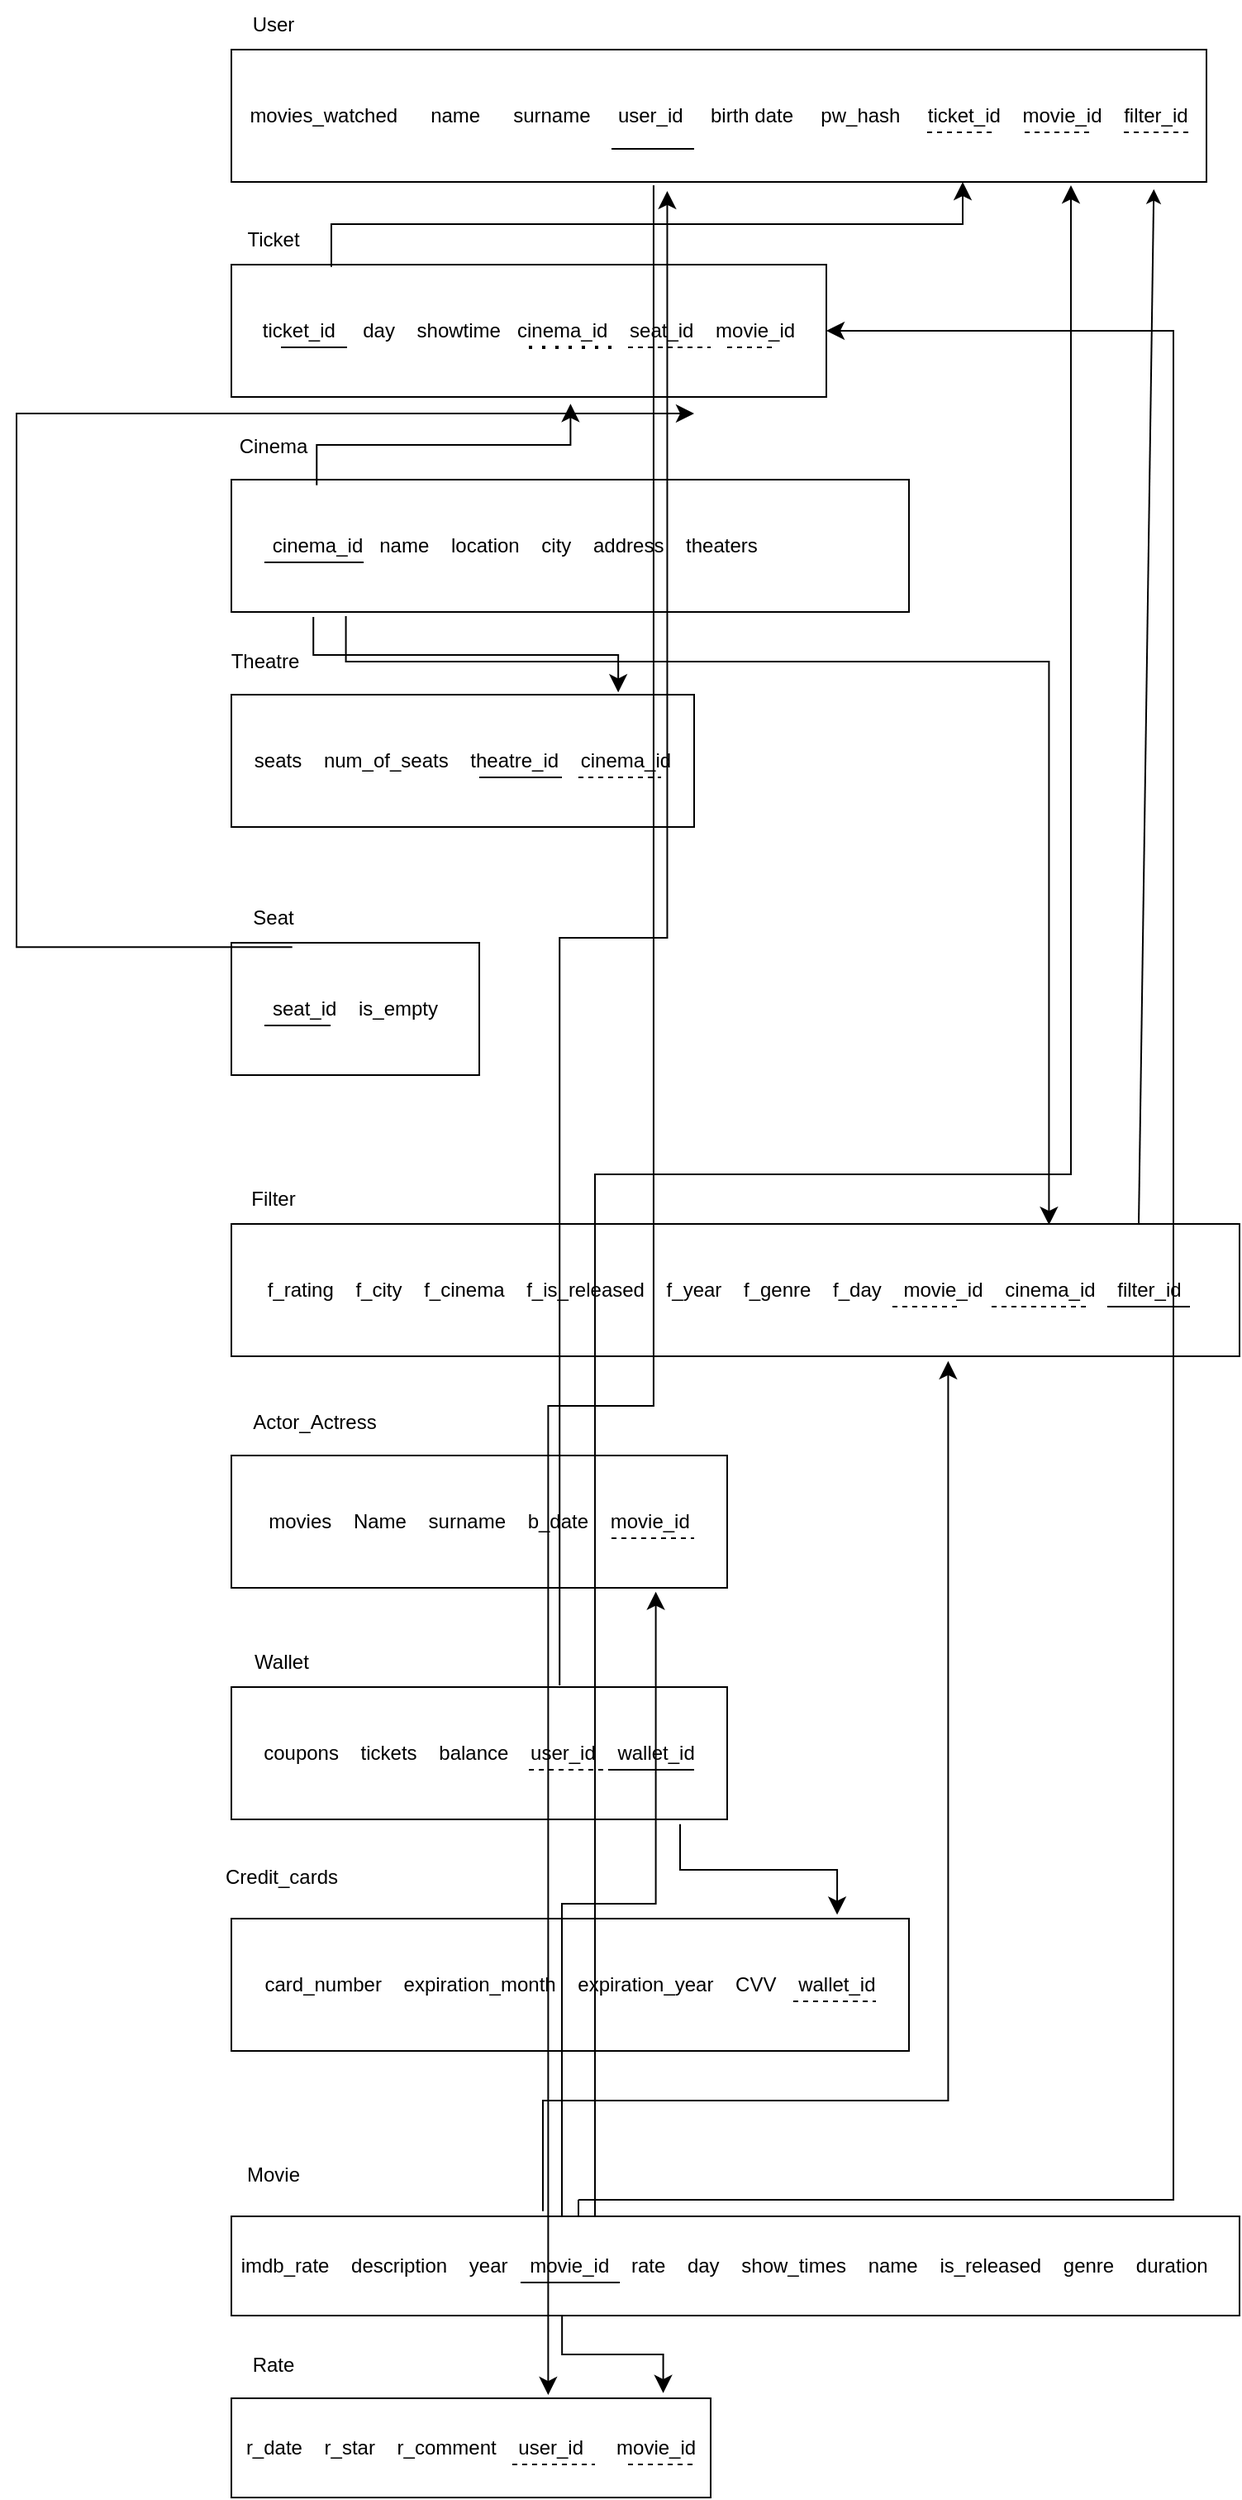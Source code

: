 <mxfile>
    <diagram id="6U7p5b831gvrruODpkpN" name="Page-1">
        <mxGraphModel dx="3315" dy="788" grid="1" gridSize="10" guides="1" tooltips="1" connect="1" arrows="1" fold="1" page="1" pageScale="1" pageWidth="850" pageHeight="1100" math="0" shadow="0">
            <root>
                <mxCell id="0"/>
                <mxCell id="1" parent="0"/>
                <mxCell id="2" value="movies_watched&amp;nbsp; &amp;nbsp; &amp;nbsp; name&amp;nbsp; &amp;nbsp; &amp;nbsp; surname&amp;nbsp; &amp;nbsp; &amp;nbsp;user_id&amp;nbsp; &amp;nbsp; &amp;nbsp;birth date&amp;nbsp; &amp;nbsp; &amp;nbsp;pw_hash&amp;nbsp; &amp;nbsp; &amp;nbsp;ticket_id&amp;nbsp; &amp;nbsp; movie_id&amp;nbsp; &amp;nbsp; filter_id" style="rounded=0;whiteSpace=wrap;html=1;" vertex="1" parent="1">
                    <mxGeometry x="130" y="70" width="590" height="80" as="geometry"/>
                </mxCell>
                <mxCell id="4" value="ticket_id&amp;nbsp; &amp;nbsp; &amp;nbsp;day&amp;nbsp; &amp;nbsp; showtime&amp;nbsp; &amp;nbsp;cinema_id&amp;nbsp; &amp;nbsp; seat_id&amp;nbsp; &amp;nbsp; movie_id" style="rounded=0;whiteSpace=wrap;html=1;" vertex="1" parent="1">
                    <mxGeometry x="130" y="200" width="360" height="80" as="geometry"/>
                </mxCell>
                <mxCell id="5" value="cinema_id&amp;nbsp; &amp;nbsp;name&amp;nbsp; &amp;nbsp; location&amp;nbsp; &amp;nbsp; city&amp;nbsp; &amp;nbsp; address&amp;nbsp; &amp;nbsp; theaters&amp;nbsp; &amp;nbsp; &amp;nbsp; &amp;nbsp; &amp;nbsp; &amp;nbsp; &amp;nbsp; &amp;nbsp; &amp;nbsp; &amp;nbsp;&amp;nbsp;" style="rounded=0;whiteSpace=wrap;html=1;" vertex="1" parent="1">
                    <mxGeometry x="130" y="330" width="410" height="80" as="geometry"/>
                </mxCell>
                <mxCell id="6" value="seats&amp;nbsp; &amp;nbsp; num_of_seats&amp;nbsp; &amp;nbsp; theatre_id&amp;nbsp; &amp;nbsp; cinema_id" style="rounded=0;whiteSpace=wrap;html=1;" vertex="1" parent="1">
                    <mxGeometry x="130" y="460" width="280" height="80" as="geometry"/>
                </mxCell>
                <mxCell id="7" value="seat_id&amp;nbsp; &amp;nbsp; is_empty" style="rounded=0;whiteSpace=wrap;html=1;" vertex="1" parent="1">
                    <mxGeometry x="130" y="610" width="150" height="80" as="geometry"/>
                </mxCell>
                <mxCell id="8" value="f_rating&amp;nbsp; &amp;nbsp; f_city&amp;nbsp; &amp;nbsp; f_cinema&amp;nbsp; &amp;nbsp; f_is_released&amp;nbsp; &amp;nbsp; f_year&amp;nbsp; &amp;nbsp; f_genre&amp;nbsp; &amp;nbsp; f_day&amp;nbsp; &amp;nbsp; movie_id&amp;nbsp; &amp;nbsp; cinema_id&amp;nbsp; &amp;nbsp; filter_id&amp;nbsp; &amp;nbsp;&amp;nbsp;" style="rounded=0;whiteSpace=wrap;html=1;" vertex="1" parent="1">
                    <mxGeometry x="130" y="780" width="610" height="80" as="geometry"/>
                </mxCell>
                <mxCell id="9" value="movies&amp;nbsp; &amp;nbsp; Name&amp;nbsp; &amp;nbsp; surname&amp;nbsp; &amp;nbsp; b_date&amp;nbsp; &amp;nbsp; movie_id" style="rounded=0;whiteSpace=wrap;html=1;" vertex="1" parent="1">
                    <mxGeometry x="130" y="920" width="300" height="80" as="geometry"/>
                </mxCell>
                <mxCell id="10" value="coupons&amp;nbsp; &amp;nbsp; tickets&amp;nbsp; &amp;nbsp; balance&amp;nbsp; &amp;nbsp; user_id&amp;nbsp; &amp;nbsp; wallet_id" style="rounded=0;whiteSpace=wrap;html=1;" vertex="1" parent="1">
                    <mxGeometry x="130" y="1060" width="300" height="80" as="geometry"/>
                </mxCell>
                <mxCell id="11" value="card_number&amp;nbsp; &amp;nbsp; expiration_month&amp;nbsp; &amp;nbsp; expiration_year&amp;nbsp; &amp;nbsp; CVV&amp;nbsp; &amp;nbsp; wallet_id" style="rounded=0;whiteSpace=wrap;html=1;" vertex="1" parent="1">
                    <mxGeometry x="130" y="1200" width="410" height="80" as="geometry"/>
                </mxCell>
                <mxCell id="12" value="User" style="text;html=1;align=center;verticalAlign=middle;resizable=0;points=[];autosize=1;strokeColor=none;fillColor=none;" vertex="1" parent="1">
                    <mxGeometry x="130" y="40" width="50" height="30" as="geometry"/>
                </mxCell>
                <mxCell id="13" value="Ticket" style="text;html=1;align=center;verticalAlign=middle;resizable=0;points=[];autosize=1;strokeColor=none;fillColor=none;" vertex="1" parent="1">
                    <mxGeometry x="125" y="170" width="60" height="30" as="geometry"/>
                </mxCell>
                <mxCell id="14" value="Cinema" style="text;html=1;align=center;verticalAlign=middle;resizable=0;points=[];autosize=1;strokeColor=none;fillColor=none;" vertex="1" parent="1">
                    <mxGeometry x="125" y="295" width="60" height="30" as="geometry"/>
                </mxCell>
                <mxCell id="15" value="Theatre" style="text;html=1;align=center;verticalAlign=middle;resizable=0;points=[];autosize=1;strokeColor=none;fillColor=none;" vertex="1" parent="1">
                    <mxGeometry x="120" y="425" width="60" height="30" as="geometry"/>
                </mxCell>
                <mxCell id="16" value="Seat" style="text;html=1;align=center;verticalAlign=middle;resizable=0;points=[];autosize=1;strokeColor=none;fillColor=none;" vertex="1" parent="1">
                    <mxGeometry x="130" y="580" width="50" height="30" as="geometry"/>
                </mxCell>
                <mxCell id="17" value="Filter" style="text;html=1;align=center;verticalAlign=middle;resizable=0;points=[];autosize=1;strokeColor=none;fillColor=none;" vertex="1" parent="1">
                    <mxGeometry x="130" y="750" width="50" height="30" as="geometry"/>
                </mxCell>
                <mxCell id="18" value="Credit_cards" style="text;html=1;align=center;verticalAlign=middle;resizable=0;points=[];autosize=1;strokeColor=none;fillColor=none;" vertex="1" parent="1">
                    <mxGeometry x="115" y="1160" width="90" height="30" as="geometry"/>
                </mxCell>
                <mxCell id="19" value="Actor_Actress" style="text;html=1;align=center;verticalAlign=middle;resizable=0;points=[];autosize=1;strokeColor=none;fillColor=none;" vertex="1" parent="1">
                    <mxGeometry x="130" y="885" width="100" height="30" as="geometry"/>
                </mxCell>
                <mxCell id="20" value="Wallet" style="text;html=1;align=center;verticalAlign=middle;resizable=0;points=[];autosize=1;strokeColor=none;fillColor=none;" vertex="1" parent="1">
                    <mxGeometry x="130" y="1030" width="60" height="30" as="geometry"/>
                </mxCell>
                <mxCell id="21" value="imdb_rate&amp;nbsp; &amp;nbsp; description&amp;nbsp; &amp;nbsp; year&amp;nbsp; &amp;nbsp; movie_id&amp;nbsp; &amp;nbsp; rate&amp;nbsp; &amp;nbsp; day&amp;nbsp; &amp;nbsp; show_times&amp;nbsp; &amp;nbsp; name&amp;nbsp; &amp;nbsp; is_released&amp;nbsp; &amp;nbsp; genre&amp;nbsp; &amp;nbsp; duration&amp;nbsp; &amp;nbsp;&amp;nbsp;" style="rounded=0;whiteSpace=wrap;html=1;" vertex="1" parent="1">
                    <mxGeometry x="130" y="1380" width="610" height="60" as="geometry"/>
                </mxCell>
                <mxCell id="22" value="Movie" style="text;html=1;align=center;verticalAlign=middle;resizable=0;points=[];autosize=1;strokeColor=none;fillColor=none;" vertex="1" parent="1">
                    <mxGeometry x="125" y="1340" width="60" height="30" as="geometry"/>
                </mxCell>
                <mxCell id="23" value="r_date&amp;nbsp; &amp;nbsp; r_star&amp;nbsp; &amp;nbsp; r_comment&amp;nbsp; &amp;nbsp; user_id&amp;nbsp; &amp;nbsp; &amp;nbsp; movie_id" style="rounded=0;whiteSpace=wrap;html=1;" vertex="1" parent="1">
                    <mxGeometry x="130" y="1490" width="290" height="60" as="geometry"/>
                </mxCell>
                <mxCell id="24" value="Rate" style="text;html=1;align=center;verticalAlign=middle;resizable=0;points=[];autosize=1;strokeColor=none;fillColor=none;" vertex="1" parent="1">
                    <mxGeometry x="130" y="1455" width="50" height="30" as="geometry"/>
                </mxCell>
                <mxCell id="25" value="" style="endArrow=none;html=1;" edge="1" parent="1">
                    <mxGeometry width="50" height="50" relative="1" as="geometry">
                        <mxPoint x="360" y="130" as="sourcePoint"/>
                        <mxPoint x="410" y="130" as="targetPoint"/>
                    </mxGeometry>
                </mxCell>
                <mxCell id="26" value="" style="endArrow=none;dashed=1;html=1;" edge="1" parent="1">
                    <mxGeometry width="50" height="50" relative="1" as="geometry">
                        <mxPoint x="590" y="120" as="sourcePoint"/>
                        <mxPoint x="550" y="120" as="targetPoint"/>
                        <Array as="points"/>
                    </mxGeometry>
                </mxCell>
                <mxCell id="27" value="" style="endArrow=none;dashed=1;html=1;" edge="1" parent="1">
                    <mxGeometry width="50" height="50" relative="1" as="geometry">
                        <mxPoint x="610" y="120" as="sourcePoint"/>
                        <mxPoint x="650" y="120" as="targetPoint"/>
                    </mxGeometry>
                </mxCell>
                <mxCell id="28" value="" style="endArrow=none;dashed=1;html=1;" edge="1" parent="1">
                    <mxGeometry width="50" height="50" relative="1" as="geometry">
                        <mxPoint x="670" y="120" as="sourcePoint"/>
                        <mxPoint x="710" y="120" as="targetPoint"/>
                    </mxGeometry>
                </mxCell>
                <mxCell id="29" value="" style="endArrow=none;html=1;" edge="1" parent="1">
                    <mxGeometry width="50" height="50" relative="1" as="geometry">
                        <mxPoint x="160" y="250" as="sourcePoint"/>
                        <mxPoint x="200" y="250" as="targetPoint"/>
                    </mxGeometry>
                </mxCell>
                <mxCell id="30" value="" style="endArrow=none;dashed=1;html=1;dashPattern=1 3;strokeWidth=2;" edge="1" parent="1">
                    <mxGeometry width="50" height="50" relative="1" as="geometry">
                        <mxPoint x="310" y="250" as="sourcePoint"/>
                        <mxPoint x="360" y="250" as="targetPoint"/>
                    </mxGeometry>
                </mxCell>
                <mxCell id="32" value="" style="endArrow=none;html=1;" edge="1" parent="1">
                    <mxGeometry width="50" height="50" relative="1" as="geometry">
                        <mxPoint x="150" y="380" as="sourcePoint"/>
                        <mxPoint x="210" y="380" as="targetPoint"/>
                    </mxGeometry>
                </mxCell>
                <mxCell id="33" value="" style="endArrow=none;html=1;" edge="1" parent="1">
                    <mxGeometry width="50" height="50" relative="1" as="geometry">
                        <mxPoint x="280" y="510" as="sourcePoint"/>
                        <mxPoint x="330" y="510" as="targetPoint"/>
                    </mxGeometry>
                </mxCell>
                <mxCell id="36" value="" style="endArrow=none;html=1;" edge="1" parent="1">
                    <mxGeometry width="50" height="50" relative="1" as="geometry">
                        <mxPoint x="150" y="660" as="sourcePoint"/>
                        <mxPoint x="190" y="660" as="targetPoint"/>
                    </mxGeometry>
                </mxCell>
                <mxCell id="37" value="" style="endArrow=none;dashed=1;html=1;" edge="1" parent="1">
                    <mxGeometry width="50" height="50" relative="1" as="geometry">
                        <mxPoint x="530" y="830" as="sourcePoint"/>
                        <mxPoint x="570" y="830" as="targetPoint"/>
                    </mxGeometry>
                </mxCell>
                <mxCell id="38" value="" style="endArrow=none;dashed=1;html=1;" edge="1" parent="1">
                    <mxGeometry width="50" height="50" relative="1" as="geometry">
                        <mxPoint x="590" y="830" as="sourcePoint"/>
                        <mxPoint x="650" y="830" as="targetPoint"/>
                    </mxGeometry>
                </mxCell>
                <mxCell id="39" value="" style="endArrow=none;dashed=1;html=1;" edge="1" parent="1">
                    <mxGeometry width="50" height="50" relative="1" as="geometry">
                        <mxPoint x="360" y="970" as="sourcePoint"/>
                        <mxPoint x="410" y="970" as="targetPoint"/>
                    </mxGeometry>
                </mxCell>
                <mxCell id="40" value="" style="endArrow=none;html=1;" edge="1" parent="1">
                    <mxGeometry width="50" height="50" relative="1" as="geometry">
                        <mxPoint x="360" y="1110" as="sourcePoint"/>
                        <mxPoint x="410" y="1110" as="targetPoint"/>
                    </mxGeometry>
                </mxCell>
                <mxCell id="41" value="" style="endArrow=none;dashed=1;html=1;" edge="1" parent="1">
                    <mxGeometry width="50" height="50" relative="1" as="geometry">
                        <mxPoint x="310" y="1110" as="sourcePoint"/>
                        <mxPoint x="360" y="1110" as="targetPoint"/>
                    </mxGeometry>
                </mxCell>
                <mxCell id="42" value="" style="endArrow=none;dashed=1;html=1;" edge="1" parent="1">
                    <mxGeometry width="50" height="50" relative="1" as="geometry">
                        <mxPoint x="470" y="1250" as="sourcePoint"/>
                        <mxPoint x="520" y="1250" as="targetPoint"/>
                    </mxGeometry>
                </mxCell>
                <mxCell id="43" value="" style="endArrow=none;dashed=1;html=1;" edge="1" parent="1">
                    <mxGeometry width="50" height="50" relative="1" as="geometry">
                        <mxPoint x="300" y="1530" as="sourcePoint"/>
                        <mxPoint x="350" y="1530" as="targetPoint"/>
                    </mxGeometry>
                </mxCell>
                <mxCell id="44" value="" style="endArrow=none;dashed=1;html=1;" edge="1" parent="1">
                    <mxGeometry width="50" height="50" relative="1" as="geometry">
                        <mxPoint x="370" y="1530" as="sourcePoint"/>
                        <mxPoint x="410" y="1530" as="targetPoint"/>
                    </mxGeometry>
                </mxCell>
                <mxCell id="46" value="" style="endArrow=none;html=1;" edge="1" parent="1">
                    <mxGeometry width="50" height="50" relative="1" as="geometry">
                        <mxPoint x="305" y="1420" as="sourcePoint"/>
                        <mxPoint x="365" y="1420" as="targetPoint"/>
                    </mxGeometry>
                </mxCell>
                <mxCell id="50" value="" style="edgeStyle=elbowEdgeStyle;elbow=vertical;endArrow=classic;html=1;curved=0;rounded=0;endSize=8;startSize=8;exitX=0.168;exitY=0.017;exitDx=0;exitDy=0;exitPerimeter=0;entryX=0.75;entryY=1;entryDx=0;entryDy=0;" edge="1" parent="1" source="4" target="2">
                    <mxGeometry width="50" height="50" relative="1" as="geometry">
                        <mxPoint x="510" y="230" as="sourcePoint"/>
                        <mxPoint x="560" y="180" as="targetPoint"/>
                    </mxGeometry>
                </mxCell>
                <mxCell id="51" value="" style="edgeStyle=elbowEdgeStyle;elbow=vertical;endArrow=classic;html=1;curved=0;rounded=0;endSize=8;startSize=8;exitX=0.944;exitY=1.278;exitDx=0;exitDy=0;exitPerimeter=0;entryX=0.57;entryY=1.052;entryDx=0;entryDy=0;entryPerimeter=0;" edge="1" parent="1" source="14" target="4">
                    <mxGeometry width="50" height="50" relative="1" as="geometry">
                        <mxPoint x="430" y="310" as="sourcePoint"/>
                        <mxPoint x="480" y="260" as="targetPoint"/>
                    </mxGeometry>
                </mxCell>
                <mxCell id="54" value="" style="endArrow=none;dashed=1;html=1;" edge="1" parent="1">
                    <mxGeometry width="50" height="50" relative="1" as="geometry">
                        <mxPoint x="370" y="250" as="sourcePoint"/>
                        <mxPoint x="420" y="250" as="targetPoint"/>
                    </mxGeometry>
                </mxCell>
                <mxCell id="55" value="" style="endArrow=none;dashed=1;html=1;" edge="1" parent="1">
                    <mxGeometry width="50" height="50" relative="1" as="geometry">
                        <mxPoint x="430" y="250" as="sourcePoint"/>
                        <mxPoint x="460" y="250" as="targetPoint"/>
                    </mxGeometry>
                </mxCell>
                <mxCell id="56" value="" style="endArrow=none;dashed=1;html=1;" edge="1" parent="1">
                    <mxGeometry width="50" height="50" relative="1" as="geometry">
                        <mxPoint x="340" y="510" as="sourcePoint"/>
                        <mxPoint x="390" y="510" as="targetPoint"/>
                    </mxGeometry>
                </mxCell>
                <mxCell id="57" value="" style="edgeStyle=elbowEdgeStyle;elbow=vertical;endArrow=classic;html=1;curved=0;rounded=0;endSize=8;startSize=8;exitX=0.121;exitY=1.037;exitDx=0;exitDy=0;exitPerimeter=0;entryX=0.836;entryY=-0.017;entryDx=0;entryDy=0;entryPerimeter=0;" edge="1" parent="1" source="5" target="6">
                    <mxGeometry width="50" height="50" relative="1" as="geometry">
                        <mxPoint x="330" y="440" as="sourcePoint"/>
                        <mxPoint x="380" y="390" as="targetPoint"/>
                    </mxGeometry>
                </mxCell>
                <mxCell id="58" value="" style="edgeStyle=elbowEdgeStyle;elbow=horizontal;endArrow=classic;html=1;curved=0;rounded=0;endSize=8;startSize=8;exitX=0.737;exitY=1.086;exitDx=0;exitDy=0;exitPerimeter=0;" edge="1" parent="1" source="16">
                    <mxGeometry width="50" height="50" relative="1" as="geometry">
                        <mxPoint x="180" y="600" as="sourcePoint"/>
                        <mxPoint x="410" y="290" as="targetPoint"/>
                        <Array as="points">
                            <mxPoint y="280"/>
                            <mxPoint y="460"/>
                        </Array>
                    </mxGeometry>
                </mxCell>
                <mxCell id="59" value="" style="edgeStyle=elbowEdgeStyle;elbow=horizontal;endArrow=classic;html=1;curved=0;rounded=0;endSize=8;startSize=8;entryX=1;entryY=0.5;entryDx=0;entryDy=0;" edge="1" parent="1" target="4">
                    <mxGeometry width="50" height="50" relative="1" as="geometry">
                        <mxPoint x="340" y="1370" as="sourcePoint"/>
                        <mxPoint x="600" y="540" as="targetPoint"/>
                        <Array as="points">
                            <mxPoint x="700" y="1360"/>
                            <mxPoint x="700" y="510"/>
                            <mxPoint x="630" y="1340"/>
                            <mxPoint x="630" y="1340"/>
                            <mxPoint x="690" y="1190"/>
                        </Array>
                    </mxGeometry>
                </mxCell>
                <mxCell id="60" value="" style="edgeStyle=elbowEdgeStyle;elbow=vertical;endArrow=classic;html=1;curved=0;rounded=0;endSize=8;startSize=8;exitX=0.309;exitY=-0.053;exitDx=0;exitDy=0;exitPerimeter=0;entryX=0.711;entryY=1.036;entryDx=0;entryDy=0;entryPerimeter=0;" edge="1" parent="1" source="21" target="8">
                    <mxGeometry width="50" height="50" relative="1" as="geometry">
                        <mxPoint x="360" y="1370" as="sourcePoint"/>
                        <mxPoint x="540" y="940" as="targetPoint"/>
                        <Array as="points">
                            <mxPoint x="490" y="1310"/>
                            <mxPoint x="480" y="1280"/>
                        </Array>
                    </mxGeometry>
                </mxCell>
                <mxCell id="61" value="" style="edgeStyle=elbowEdgeStyle;elbow=vertical;endArrow=classic;html=1;curved=0;rounded=0;endSize=8;startSize=8;exitX=0.169;exitY=1.032;exitDx=0;exitDy=0;exitPerimeter=0;entryX=0.811;entryY=0.007;entryDx=0;entryDy=0;entryPerimeter=0;" edge="1" parent="1" source="5" target="8">
                    <mxGeometry width="50" height="50" relative="1" as="geometry">
                        <mxPoint x="490" y="620" as="sourcePoint"/>
                        <mxPoint x="540" y="570" as="targetPoint"/>
                        <Array as="points">
                            <mxPoint x="490" y="440"/>
                            <mxPoint x="480" y="450"/>
                        </Array>
                    </mxGeometry>
                </mxCell>
                <mxCell id="62" value="" style="edgeStyle=elbowEdgeStyle;elbow=vertical;endArrow=classic;html=1;curved=0;rounded=0;endSize=8;startSize=8;entryX=0.856;entryY=1.029;entryDx=0;entryDy=0;entryPerimeter=0;" edge="1" parent="1" target="9">
                    <mxGeometry width="50" height="50" relative="1" as="geometry">
                        <mxPoint x="330" y="1380" as="sourcePoint"/>
                        <mxPoint x="600" y="1080" as="targetPoint"/>
                    </mxGeometry>
                </mxCell>
                <mxCell id="64" value="" style="edgeStyle=elbowEdgeStyle;elbow=vertical;endArrow=classic;html=1;curved=0;rounded=0;endSize=8;startSize=8;exitX=0.328;exitY=1;exitDx=0;exitDy=0;exitPerimeter=0;entryX=0.901;entryY=-0.052;entryDx=0;entryDy=0;entryPerimeter=0;" edge="1" parent="1" source="21" target="23">
                    <mxGeometry width="50" height="50" relative="1" as="geometry">
                        <mxPoint x="420" y="1470" as="sourcePoint"/>
                        <mxPoint x="470" y="1420" as="targetPoint"/>
                    </mxGeometry>
                </mxCell>
                <mxCell id="65" value="" style="edgeStyle=elbowEdgeStyle;elbow=vertical;endArrow=classic;html=1;curved=0;rounded=0;endSize=8;startSize=8;exitX=0.433;exitY=1.025;exitDx=0;exitDy=0;exitPerimeter=0;entryX=0.661;entryY=-0.033;entryDx=0;entryDy=0;entryPerimeter=0;" edge="1" parent="1" source="2" target="23">
                    <mxGeometry width="50" height="50" relative="1" as="geometry">
                        <mxPoint x="610" y="300" as="sourcePoint"/>
                        <mxPoint x="330" y="1612.286" as="targetPoint"/>
                        <Array as="points">
                            <mxPoint x="370" y="890"/>
                            <mxPoint x="380" y="1160"/>
                            <mxPoint x="360" y="1180"/>
                            <mxPoint x="370" y="890"/>
                        </Array>
                    </mxGeometry>
                </mxCell>
                <mxCell id="66" value="" style="endArrow=none;html=1;" edge="1" parent="1">
                    <mxGeometry width="50" height="50" relative="1" as="geometry">
                        <mxPoint x="660" y="830" as="sourcePoint"/>
                        <mxPoint x="710" y="830" as="targetPoint"/>
                    </mxGeometry>
                </mxCell>
                <mxCell id="67" value="" style="endArrow=classic;html=1;exitX=0.9;exitY=0.007;exitDx=0;exitDy=0;exitPerimeter=0;entryX=0.946;entryY=1.054;entryDx=0;entryDy=0;entryPerimeter=0;" edge="1" parent="1" source="8" target="2">
                    <mxGeometry width="50" height="50" relative="1" as="geometry">
                        <mxPoint x="680" y="730" as="sourcePoint"/>
                        <mxPoint x="679" y="210" as="targetPoint"/>
                    </mxGeometry>
                </mxCell>
                <mxCell id="68" value="" style="edgeStyle=elbowEdgeStyle;elbow=vertical;endArrow=classic;html=1;curved=0;rounded=0;endSize=8;startSize=8;entryX=0.861;entryY=1.025;entryDx=0;entryDy=0;entryPerimeter=0;" edge="1" parent="1" target="2">
                    <mxGeometry width="50" height="50" relative="1" as="geometry">
                        <mxPoint x="350" y="1380" as="sourcePoint"/>
                        <mxPoint x="650" y="480" as="targetPoint"/>
                        <Array as="points">
                            <mxPoint x="660" y="750"/>
                            <mxPoint x="570" y="1330"/>
                            <mxPoint x="570" y="1160"/>
                        </Array>
                    </mxGeometry>
                </mxCell>
                <mxCell id="69" value="" style="edgeStyle=elbowEdgeStyle;elbow=vertical;endArrow=classic;html=1;curved=0;rounded=0;endSize=8;startSize=8;exitX=0.905;exitY=1.036;exitDx=0;exitDy=0;exitPerimeter=0;entryX=0.894;entryY=-0.029;entryDx=0;entryDy=0;entryPerimeter=0;" edge="1" parent="1" source="10" target="11">
                    <mxGeometry width="50" height="50" relative="1" as="geometry">
                        <mxPoint x="490" y="1150" as="sourcePoint"/>
                        <mxPoint x="540" y="1100" as="targetPoint"/>
                    </mxGeometry>
                </mxCell>
                <mxCell id="70" value="" style="edgeStyle=elbowEdgeStyle;elbow=vertical;endArrow=classic;html=1;curved=0;rounded=0;endSize=8;startSize=8;exitX=0.662;exitY=-0.012;exitDx=0;exitDy=0;entryX=0.447;entryY=1.068;entryDx=0;entryDy=0;entryPerimeter=0;exitPerimeter=0;" edge="1" parent="1" source="10" target="2">
                    <mxGeometry width="50" height="50" relative="1" as="geometry">
                        <mxPoint x="350" y="1050" as="sourcePoint"/>
                        <mxPoint x="80" y="950" as="targetPoint"/>
                    </mxGeometry>
                </mxCell>
                <mxCell id="71" value="" style="endArrow=none;html=1;" edge="1" parent="1">
                    <mxGeometry width="50" height="50" relative="1" as="geometry">
                        <mxPoint x="340" y="1380" as="sourcePoint"/>
                        <mxPoint x="340" y="1370" as="targetPoint"/>
                    </mxGeometry>
                </mxCell>
            </root>
        </mxGraphModel>
    </diagram>
</mxfile>
